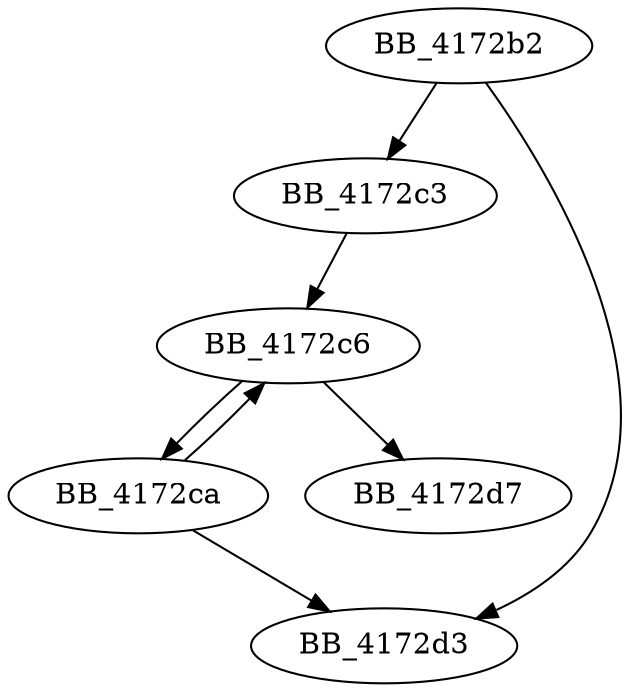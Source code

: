 DiGraph sub_4172B2{
BB_4172b2->BB_4172c3
BB_4172b2->BB_4172d3
BB_4172c3->BB_4172c6
BB_4172c6->BB_4172ca
BB_4172c6->BB_4172d7
BB_4172ca->BB_4172c6
BB_4172ca->BB_4172d3
}
